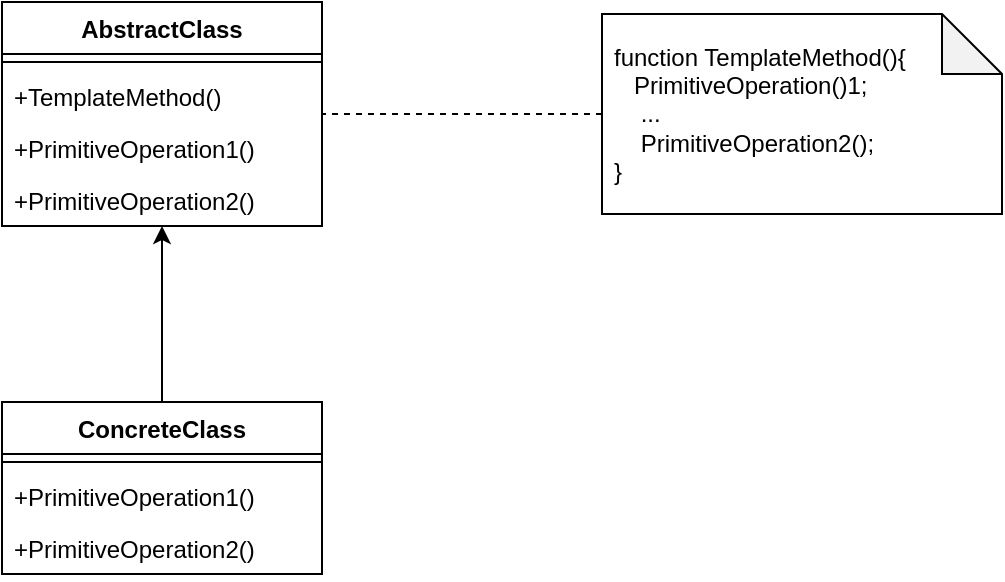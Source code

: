 <mxfile version="22.1.11" type="device">
  <diagram name="第 1 页" id="3NONDWctoWBEoRHOTyia">
    <mxGraphModel dx="1434" dy="844" grid="1" gridSize="10" guides="1" tooltips="1" connect="1" arrows="1" fold="1" page="1" pageScale="1" pageWidth="827" pageHeight="1169" math="0" shadow="0">
      <root>
        <mxCell id="0" />
        <mxCell id="1" parent="0" />
        <mxCell id="qAnYxX1csJ2n-Q-kKV-x-1" value="AbstractClass" style="swimlane;fontStyle=1;align=center;verticalAlign=top;childLayout=stackLayout;horizontal=1;startSize=26;horizontalStack=0;resizeParent=1;resizeParentMax=0;resizeLast=0;collapsible=1;marginBottom=0;whiteSpace=wrap;html=1;" vertex="1" parent="1">
          <mxGeometry x="80" y="200" width="160" height="112" as="geometry" />
        </mxCell>
        <mxCell id="qAnYxX1csJ2n-Q-kKV-x-3" value="" style="line;strokeWidth=1;fillColor=none;align=left;verticalAlign=middle;spacingTop=-1;spacingLeft=3;spacingRight=3;rotatable=0;labelPosition=right;points=[];portConstraint=eastwest;strokeColor=inherit;" vertex="1" parent="qAnYxX1csJ2n-Q-kKV-x-1">
          <mxGeometry y="26" width="160" height="8" as="geometry" />
        </mxCell>
        <mxCell id="qAnYxX1csJ2n-Q-kKV-x-4" value="+TemplateMethod()" style="text;strokeColor=none;fillColor=none;align=left;verticalAlign=top;spacingLeft=4;spacingRight=4;overflow=hidden;rotatable=0;points=[[0,0.5],[1,0.5]];portConstraint=eastwest;whiteSpace=wrap;html=1;" vertex="1" parent="qAnYxX1csJ2n-Q-kKV-x-1">
          <mxGeometry y="34" width="160" height="26" as="geometry" />
        </mxCell>
        <mxCell id="qAnYxX1csJ2n-Q-kKV-x-5" value="+PrimitiveOperation1()" style="text;strokeColor=none;fillColor=none;align=left;verticalAlign=top;spacingLeft=4;spacingRight=4;overflow=hidden;rotatable=0;points=[[0,0.5],[1,0.5]];portConstraint=eastwest;whiteSpace=wrap;html=1;" vertex="1" parent="qAnYxX1csJ2n-Q-kKV-x-1">
          <mxGeometry y="60" width="160" height="26" as="geometry" />
        </mxCell>
        <mxCell id="qAnYxX1csJ2n-Q-kKV-x-6" value="+PrimitiveOperation2()" style="text;strokeColor=none;fillColor=none;align=left;verticalAlign=top;spacingLeft=4;spacingRight=4;overflow=hidden;rotatable=0;points=[[0,0.5],[1,0.5]];portConstraint=eastwest;whiteSpace=wrap;html=1;" vertex="1" parent="qAnYxX1csJ2n-Q-kKV-x-1">
          <mxGeometry y="86" width="160" height="26" as="geometry" />
        </mxCell>
        <mxCell id="qAnYxX1csJ2n-Q-kKV-x-13" style="edgeStyle=none;rounded=0;orthogonalLoop=1;jettySize=auto;html=1;" edge="1" parent="1" source="qAnYxX1csJ2n-Q-kKV-x-7" target="qAnYxX1csJ2n-Q-kKV-x-1">
          <mxGeometry relative="1" as="geometry" />
        </mxCell>
        <mxCell id="qAnYxX1csJ2n-Q-kKV-x-7" value="ConcreteClass" style="swimlane;fontStyle=1;align=center;verticalAlign=top;childLayout=stackLayout;horizontal=1;startSize=26;horizontalStack=0;resizeParent=1;resizeParentMax=0;resizeLast=0;collapsible=1;marginBottom=0;whiteSpace=wrap;html=1;" vertex="1" parent="1">
          <mxGeometry x="80" y="400" width="160" height="86" as="geometry" />
        </mxCell>
        <mxCell id="qAnYxX1csJ2n-Q-kKV-x-8" value="" style="line;strokeWidth=1;fillColor=none;align=left;verticalAlign=middle;spacingTop=-1;spacingLeft=3;spacingRight=3;rotatable=0;labelPosition=right;points=[];portConstraint=eastwest;strokeColor=inherit;" vertex="1" parent="qAnYxX1csJ2n-Q-kKV-x-7">
          <mxGeometry y="26" width="160" height="8" as="geometry" />
        </mxCell>
        <mxCell id="qAnYxX1csJ2n-Q-kKV-x-10" value="+PrimitiveOperation1()" style="text;strokeColor=none;fillColor=none;align=left;verticalAlign=top;spacingLeft=4;spacingRight=4;overflow=hidden;rotatable=0;points=[[0,0.5],[1,0.5]];portConstraint=eastwest;whiteSpace=wrap;html=1;" vertex="1" parent="qAnYxX1csJ2n-Q-kKV-x-7">
          <mxGeometry y="34" width="160" height="26" as="geometry" />
        </mxCell>
        <mxCell id="qAnYxX1csJ2n-Q-kKV-x-11" value="+PrimitiveOperation2()" style="text;strokeColor=none;fillColor=none;align=left;verticalAlign=top;spacingLeft=4;spacingRight=4;overflow=hidden;rotatable=0;points=[[0,0.5],[1,0.5]];portConstraint=eastwest;whiteSpace=wrap;html=1;" vertex="1" parent="qAnYxX1csJ2n-Q-kKV-x-7">
          <mxGeometry y="60" width="160" height="26" as="geometry" />
        </mxCell>
        <mxCell id="qAnYxX1csJ2n-Q-kKV-x-14" style="edgeStyle=none;rounded=0;orthogonalLoop=1;jettySize=auto;html=1;endArrow=none;endFill=0;dashed=1;" edge="1" parent="1" source="qAnYxX1csJ2n-Q-kKV-x-12" target="qAnYxX1csJ2n-Q-kKV-x-1">
          <mxGeometry relative="1" as="geometry" />
        </mxCell>
        <mxCell id="qAnYxX1csJ2n-Q-kKV-x-12" value="function TemplateMethod(){&lt;br&gt;&amp;nbsp; &amp;nbsp;PrimitiveOperation()1;&lt;br&gt;&amp;nbsp; &amp;nbsp; ...&lt;br&gt;&amp;nbsp; &amp;nbsp; PrimitiveOperation2();&lt;br&gt;}" style="shape=note;whiteSpace=wrap;html=1;backgroundOutline=1;darkOpacity=0.05;spacingLeft=4;spacingRight=4;align=left;" vertex="1" parent="1">
          <mxGeometry x="380" y="206" width="200" height="100" as="geometry" />
        </mxCell>
      </root>
    </mxGraphModel>
  </diagram>
</mxfile>
